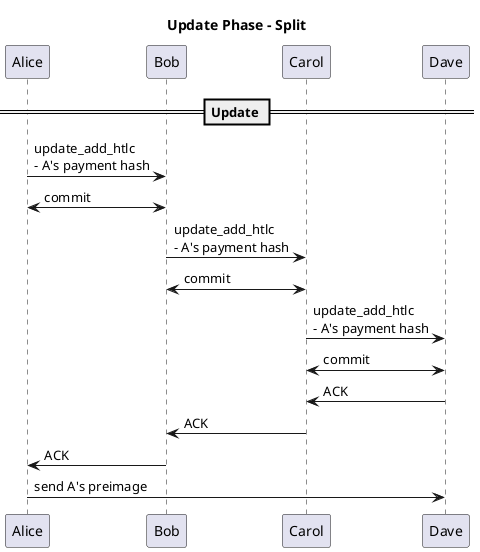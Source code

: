 @startuml
title Update Phase - Split
participant Alice
participant Bob
participant Carol
participant Dave

== Update ==

Alice -> Bob: update_add_htlc\n- A's payment hash
Alice <-> Bob: commit

Bob -> Carol: update_add_htlc\n- A's payment hash
Bob <-> Carol: commit

Carol -> Dave: update_add_htlc\n- A's payment hash
Carol <-> Dave: commit

Dave -> Carol: ACK
Carol -> Bob: ACK
Bob -> Alice: ACK

Alice -> Dave: send A's preimage

@enduml
